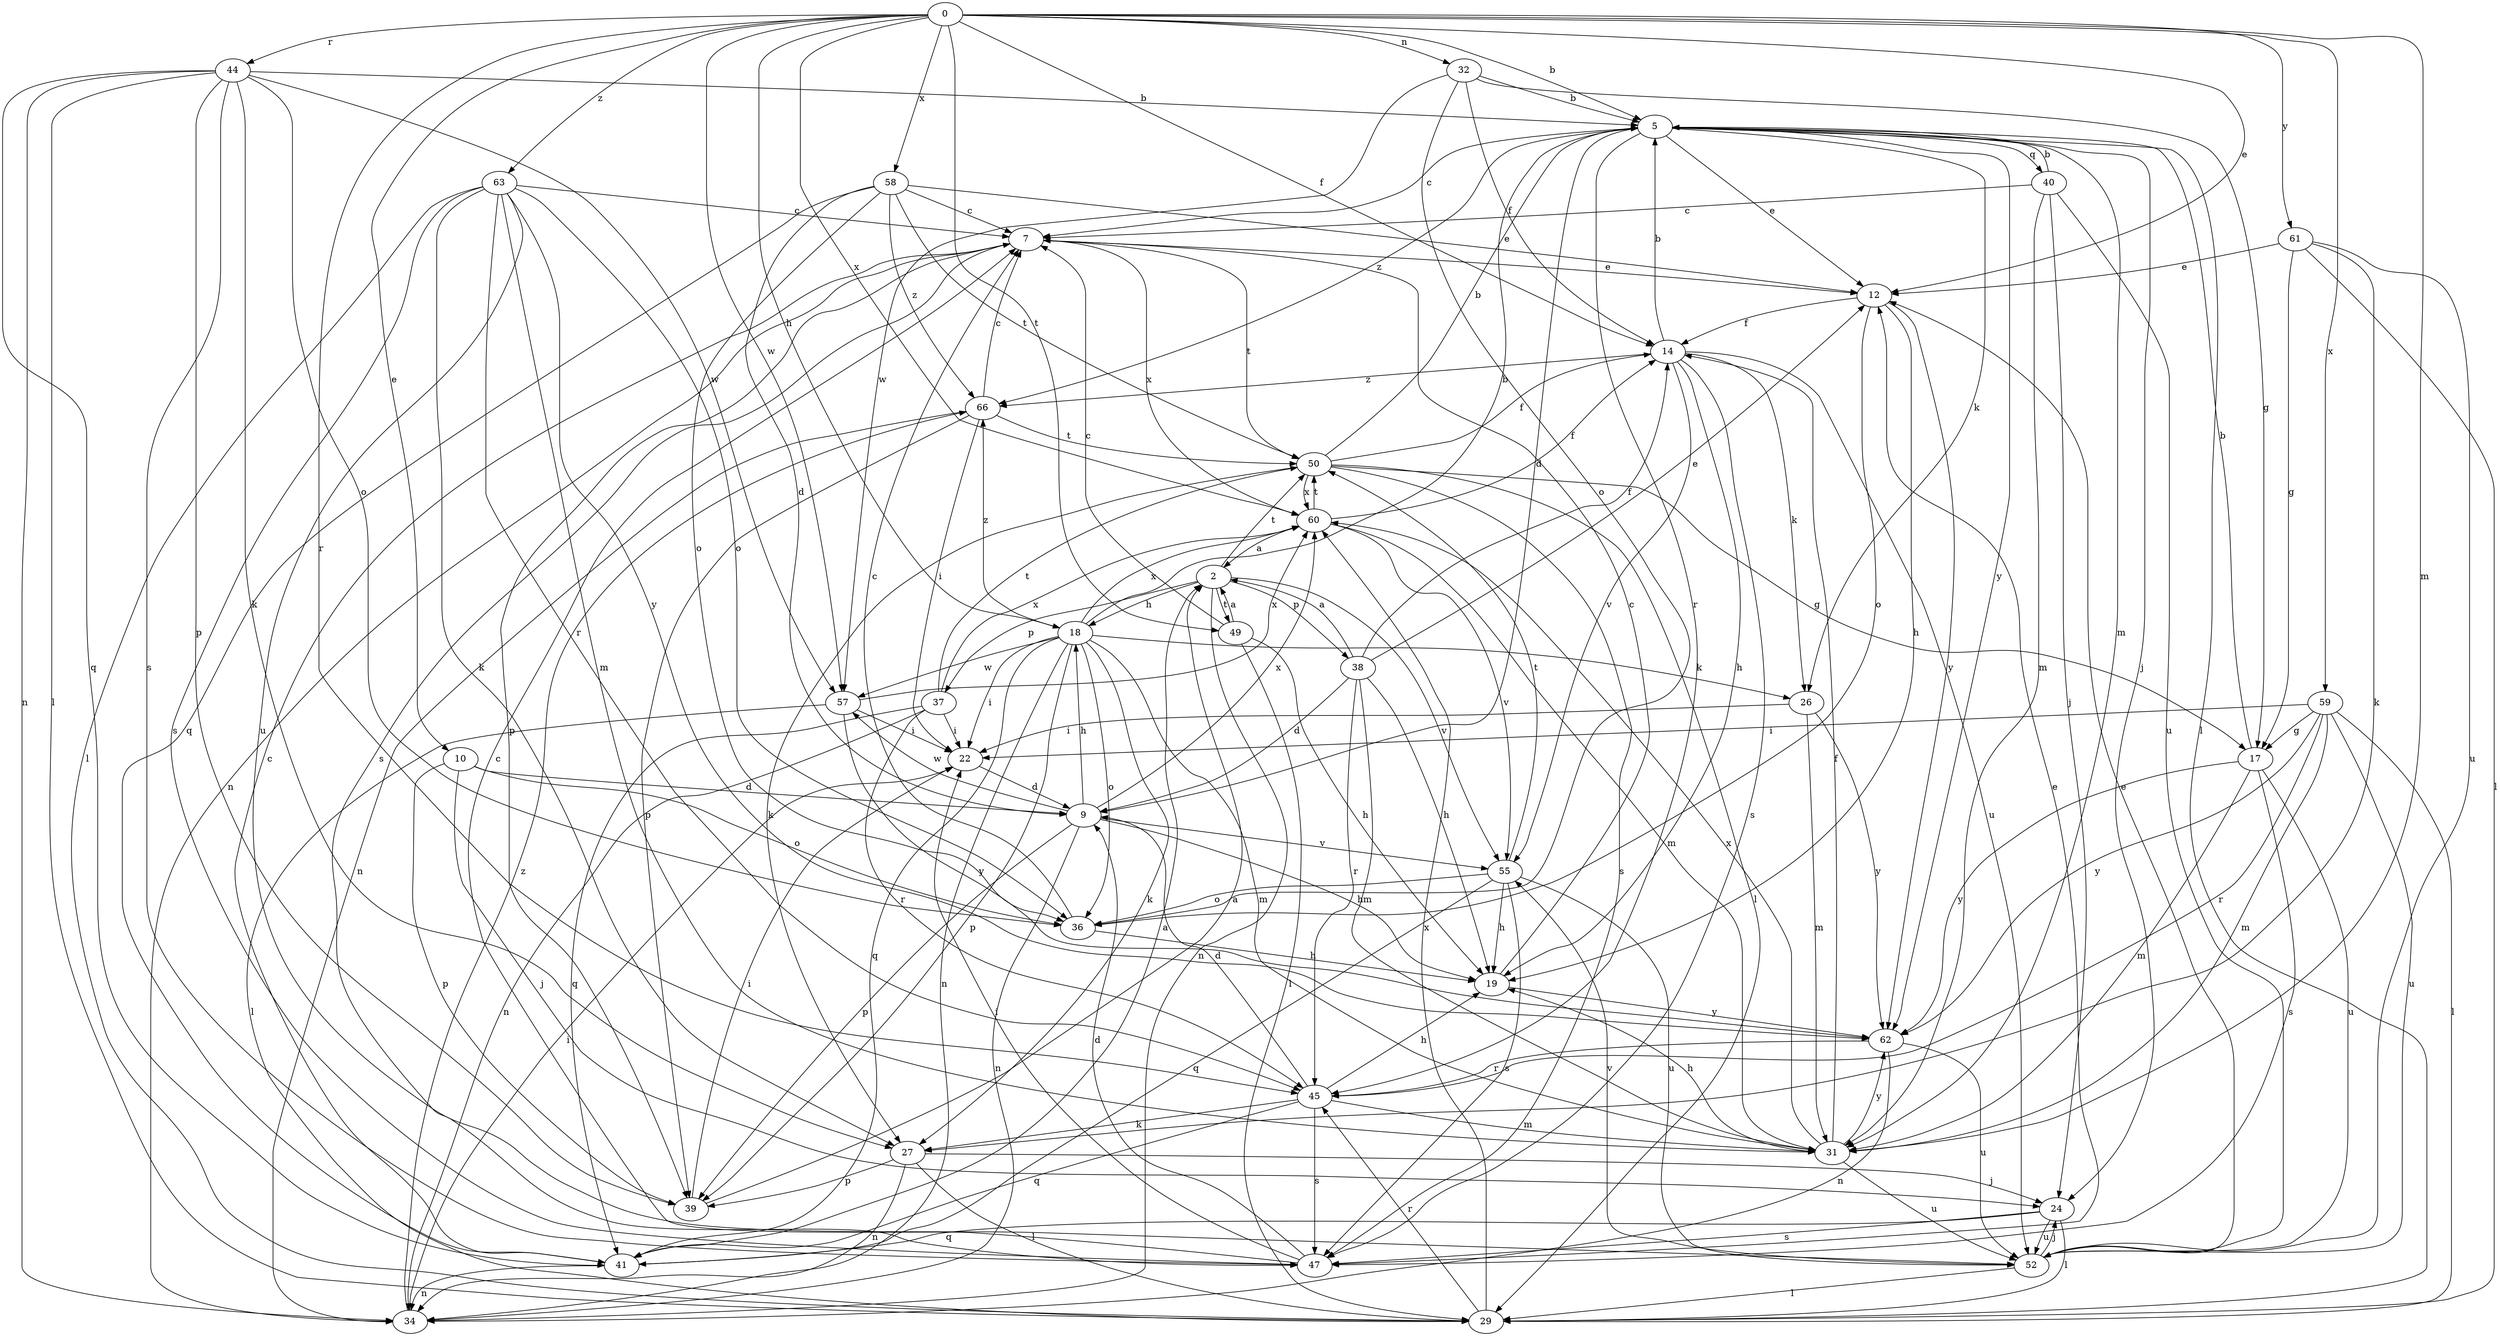 strict digraph  {
0;
2;
5;
7;
9;
10;
12;
14;
17;
18;
19;
22;
24;
26;
27;
29;
31;
32;
34;
36;
37;
38;
39;
40;
41;
44;
45;
47;
49;
50;
52;
55;
57;
58;
59;
60;
61;
62;
63;
66;
0 -> 5  [label=b];
0 -> 10  [label=e];
0 -> 12  [label=e];
0 -> 14  [label=f];
0 -> 18  [label=h];
0 -> 31  [label=m];
0 -> 32  [label=n];
0 -> 44  [label=r];
0 -> 45  [label=r];
0 -> 49  [label=t];
0 -> 57  [label=w];
0 -> 58  [label=x];
0 -> 59  [label=x];
0 -> 60  [label=x];
0 -> 61  [label=y];
0 -> 63  [label=z];
2 -> 18  [label=h];
2 -> 34  [label=n];
2 -> 37  [label=p];
2 -> 38  [label=p];
2 -> 49  [label=t];
2 -> 50  [label=t];
2 -> 55  [label=v];
5 -> 7  [label=c];
5 -> 9  [label=d];
5 -> 12  [label=e];
5 -> 24  [label=j];
5 -> 26  [label=k];
5 -> 29  [label=l];
5 -> 31  [label=m];
5 -> 40  [label=q];
5 -> 45  [label=r];
5 -> 62  [label=y];
5 -> 66  [label=z];
7 -> 12  [label=e];
7 -> 34  [label=n];
7 -> 39  [label=p];
7 -> 47  [label=s];
7 -> 50  [label=t];
7 -> 60  [label=x];
9 -> 18  [label=h];
9 -> 19  [label=h];
9 -> 34  [label=n];
9 -> 39  [label=p];
9 -> 55  [label=v];
9 -> 57  [label=w];
9 -> 60  [label=x];
10 -> 9  [label=d];
10 -> 24  [label=j];
10 -> 36  [label=o];
10 -> 39  [label=p];
12 -> 14  [label=f];
12 -> 19  [label=h];
12 -> 36  [label=o];
12 -> 62  [label=y];
14 -> 5  [label=b];
14 -> 19  [label=h];
14 -> 26  [label=k];
14 -> 47  [label=s];
14 -> 52  [label=u];
14 -> 55  [label=v];
14 -> 66  [label=z];
17 -> 5  [label=b];
17 -> 31  [label=m];
17 -> 47  [label=s];
17 -> 52  [label=u];
17 -> 62  [label=y];
18 -> 5  [label=b];
18 -> 22  [label=i];
18 -> 26  [label=k];
18 -> 27  [label=k];
18 -> 31  [label=m];
18 -> 34  [label=n];
18 -> 36  [label=o];
18 -> 39  [label=p];
18 -> 41  [label=q];
18 -> 57  [label=w];
18 -> 60  [label=x];
18 -> 66  [label=z];
19 -> 7  [label=c];
19 -> 62  [label=y];
22 -> 9  [label=d];
24 -> 29  [label=l];
24 -> 41  [label=q];
24 -> 47  [label=s];
24 -> 52  [label=u];
26 -> 22  [label=i];
26 -> 31  [label=m];
26 -> 62  [label=y];
27 -> 24  [label=j];
27 -> 29  [label=l];
27 -> 34  [label=n];
27 -> 39  [label=p];
29 -> 45  [label=r];
29 -> 60  [label=x];
31 -> 14  [label=f];
31 -> 19  [label=h];
31 -> 52  [label=u];
31 -> 60  [label=x];
31 -> 62  [label=y];
32 -> 5  [label=b];
32 -> 14  [label=f];
32 -> 17  [label=g];
32 -> 36  [label=o];
32 -> 57  [label=w];
34 -> 22  [label=i];
34 -> 66  [label=z];
36 -> 7  [label=c];
36 -> 19  [label=h];
37 -> 22  [label=i];
37 -> 34  [label=n];
37 -> 41  [label=q];
37 -> 45  [label=r];
37 -> 50  [label=t];
37 -> 60  [label=x];
38 -> 2  [label=a];
38 -> 9  [label=d];
38 -> 12  [label=e];
38 -> 14  [label=f];
38 -> 19  [label=h];
38 -> 31  [label=m];
38 -> 45  [label=r];
39 -> 2  [label=a];
39 -> 22  [label=i];
40 -> 5  [label=b];
40 -> 7  [label=c];
40 -> 24  [label=j];
40 -> 31  [label=m];
40 -> 52  [label=u];
41 -> 2  [label=a];
41 -> 7  [label=c];
41 -> 34  [label=n];
44 -> 5  [label=b];
44 -> 27  [label=k];
44 -> 29  [label=l];
44 -> 34  [label=n];
44 -> 36  [label=o];
44 -> 39  [label=p];
44 -> 41  [label=q];
44 -> 47  [label=s];
44 -> 57  [label=w];
45 -> 9  [label=d];
45 -> 19  [label=h];
45 -> 27  [label=k];
45 -> 31  [label=m];
45 -> 41  [label=q];
45 -> 47  [label=s];
47 -> 7  [label=c];
47 -> 9  [label=d];
47 -> 12  [label=e];
47 -> 22  [label=i];
49 -> 2  [label=a];
49 -> 7  [label=c];
49 -> 19  [label=h];
49 -> 29  [label=l];
50 -> 5  [label=b];
50 -> 14  [label=f];
50 -> 17  [label=g];
50 -> 27  [label=k];
50 -> 29  [label=l];
50 -> 47  [label=s];
50 -> 60  [label=x];
52 -> 12  [label=e];
52 -> 24  [label=j];
52 -> 29  [label=l];
52 -> 55  [label=v];
55 -> 19  [label=h];
55 -> 36  [label=o];
55 -> 41  [label=q];
55 -> 47  [label=s];
55 -> 50  [label=t];
55 -> 52  [label=u];
57 -> 22  [label=i];
57 -> 29  [label=l];
57 -> 60  [label=x];
57 -> 62  [label=y];
58 -> 7  [label=c];
58 -> 9  [label=d];
58 -> 12  [label=e];
58 -> 36  [label=o];
58 -> 41  [label=q];
58 -> 50  [label=t];
58 -> 66  [label=z];
59 -> 17  [label=g];
59 -> 22  [label=i];
59 -> 29  [label=l];
59 -> 31  [label=m];
59 -> 45  [label=r];
59 -> 52  [label=u];
59 -> 62  [label=y];
60 -> 2  [label=a];
60 -> 14  [label=f];
60 -> 31  [label=m];
60 -> 50  [label=t];
60 -> 55  [label=v];
61 -> 12  [label=e];
61 -> 17  [label=g];
61 -> 27  [label=k];
61 -> 29  [label=l];
61 -> 52  [label=u];
62 -> 34  [label=n];
62 -> 45  [label=r];
62 -> 52  [label=u];
63 -> 7  [label=c];
63 -> 27  [label=k];
63 -> 29  [label=l];
63 -> 31  [label=m];
63 -> 36  [label=o];
63 -> 45  [label=r];
63 -> 47  [label=s];
63 -> 52  [label=u];
63 -> 62  [label=y];
66 -> 7  [label=c];
66 -> 22  [label=i];
66 -> 34  [label=n];
66 -> 39  [label=p];
66 -> 50  [label=t];
}
